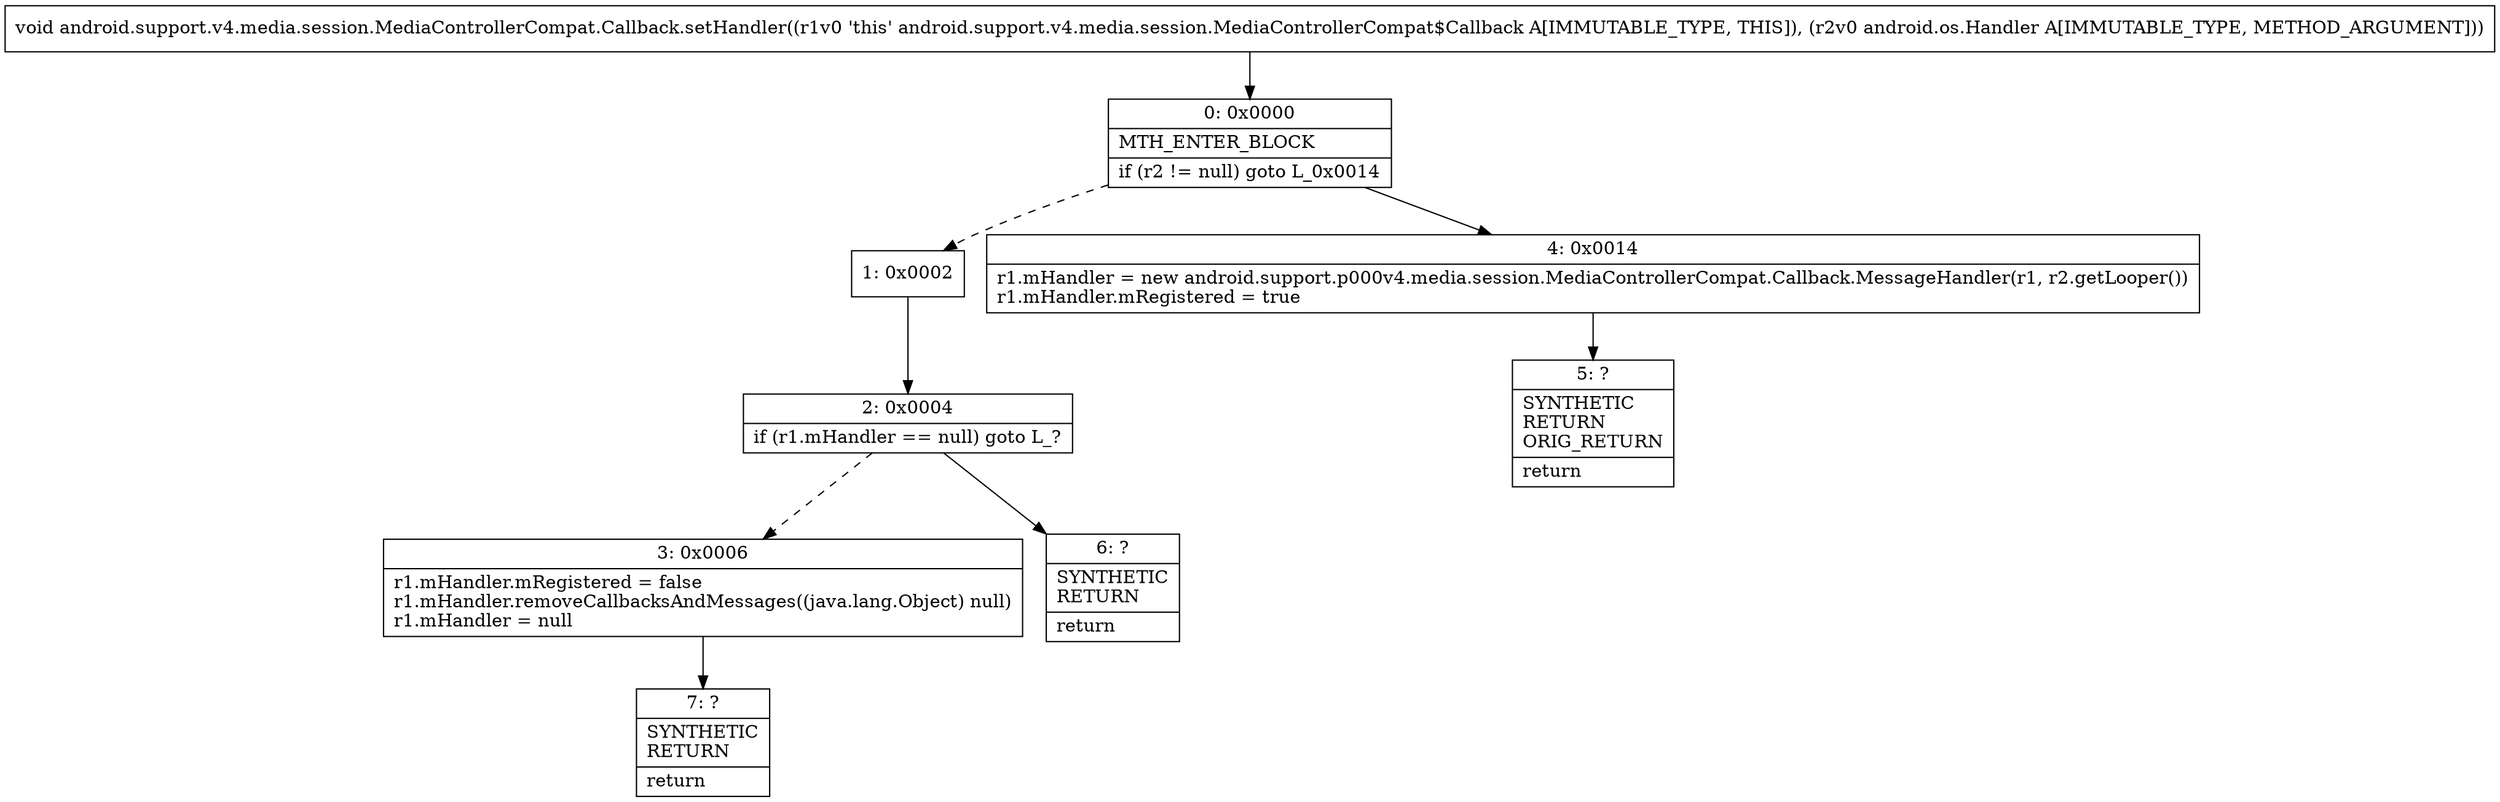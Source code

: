 digraph "CFG forandroid.support.v4.media.session.MediaControllerCompat.Callback.setHandler(Landroid\/os\/Handler;)V" {
Node_0 [shape=record,label="{0\:\ 0x0000|MTH_ENTER_BLOCK\l|if (r2 != null) goto L_0x0014\l}"];
Node_1 [shape=record,label="{1\:\ 0x0002}"];
Node_2 [shape=record,label="{2\:\ 0x0004|if (r1.mHandler == null) goto L_?\l}"];
Node_3 [shape=record,label="{3\:\ 0x0006|r1.mHandler.mRegistered = false\lr1.mHandler.removeCallbacksAndMessages((java.lang.Object) null)\lr1.mHandler = null\l}"];
Node_4 [shape=record,label="{4\:\ 0x0014|r1.mHandler = new android.support.p000v4.media.session.MediaControllerCompat.Callback.MessageHandler(r1, r2.getLooper())\lr1.mHandler.mRegistered = true\l}"];
Node_5 [shape=record,label="{5\:\ ?|SYNTHETIC\lRETURN\lORIG_RETURN\l|return\l}"];
Node_6 [shape=record,label="{6\:\ ?|SYNTHETIC\lRETURN\l|return\l}"];
Node_7 [shape=record,label="{7\:\ ?|SYNTHETIC\lRETURN\l|return\l}"];
MethodNode[shape=record,label="{void android.support.v4.media.session.MediaControllerCompat.Callback.setHandler((r1v0 'this' android.support.v4.media.session.MediaControllerCompat$Callback A[IMMUTABLE_TYPE, THIS]), (r2v0 android.os.Handler A[IMMUTABLE_TYPE, METHOD_ARGUMENT])) }"];
MethodNode -> Node_0;
Node_0 -> Node_1[style=dashed];
Node_0 -> Node_4;
Node_1 -> Node_2;
Node_2 -> Node_3[style=dashed];
Node_2 -> Node_6;
Node_3 -> Node_7;
Node_4 -> Node_5;
}


